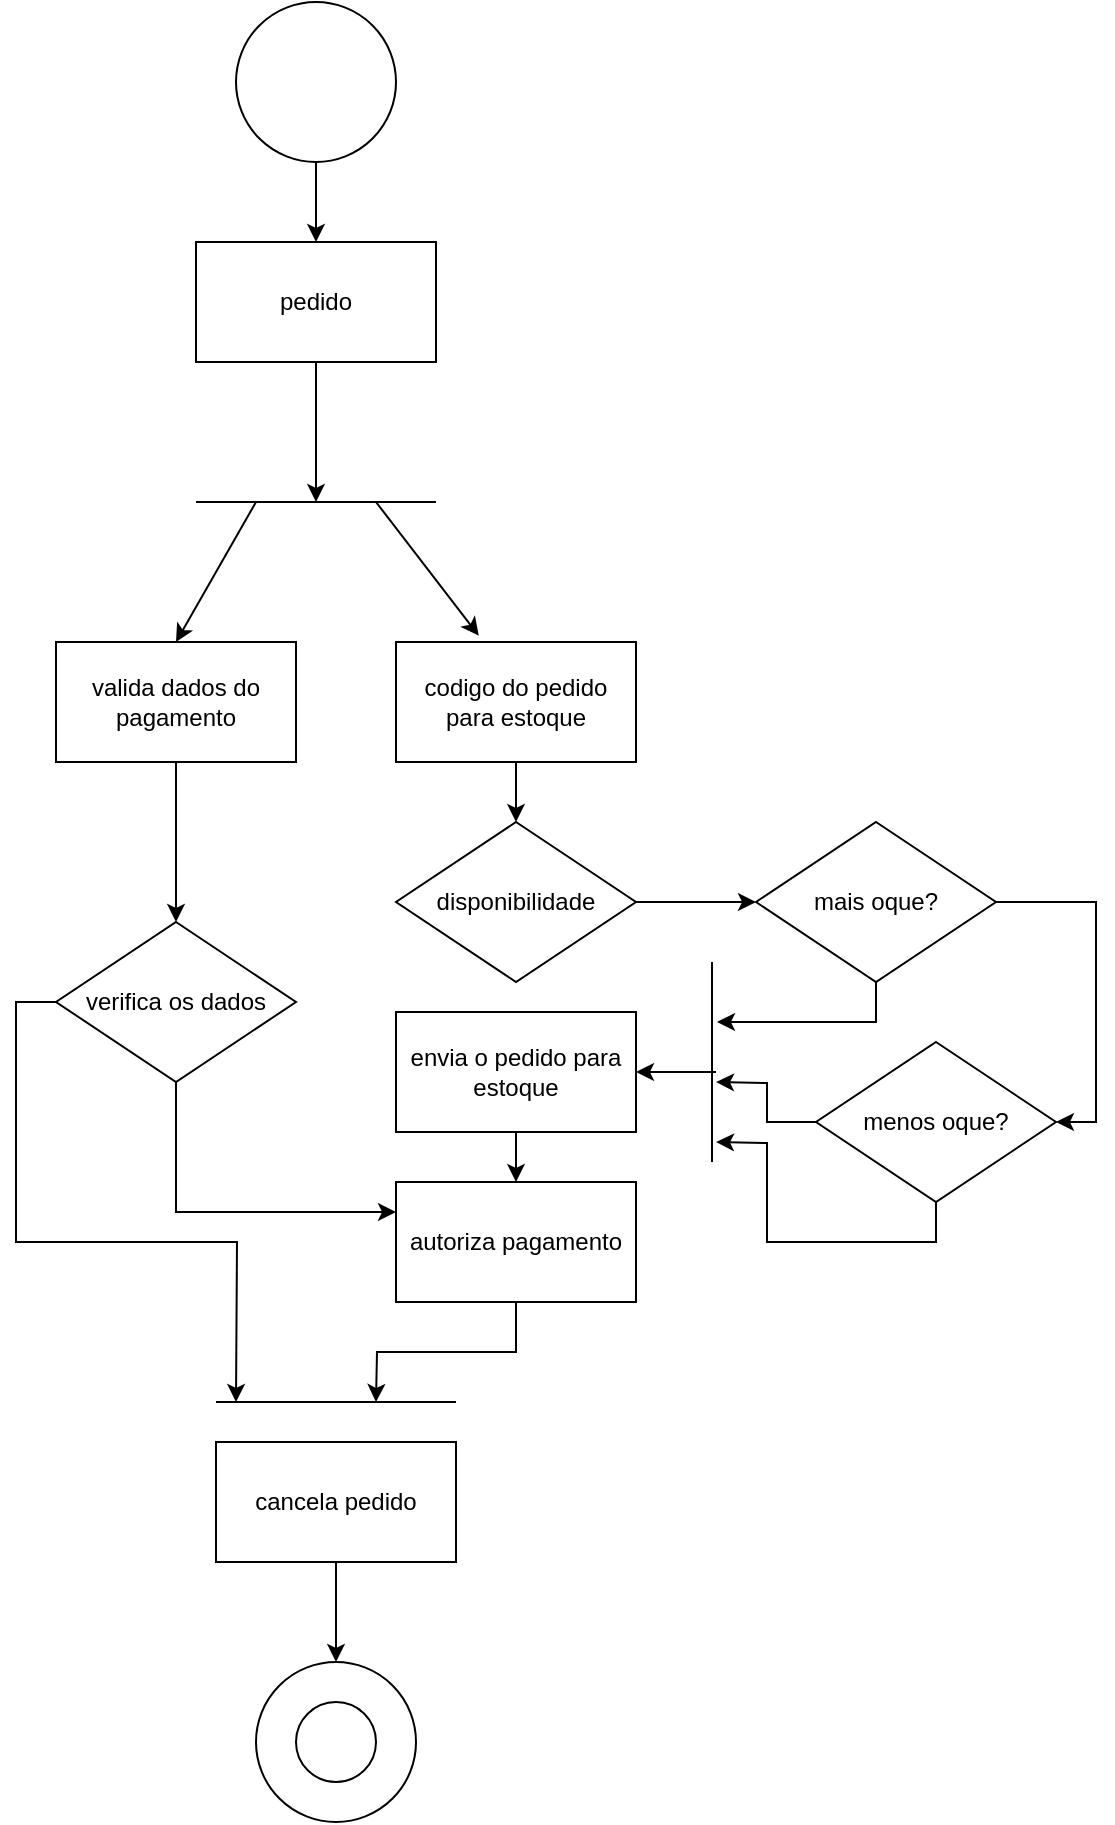 <mxfile version="24.7.17">
  <diagram name="Página-1" id="ywBkMGvvoEyDj7acsLGO">
    <mxGraphModel dx="1843" dy="956" grid="1" gridSize="10" guides="1" tooltips="1" connect="1" arrows="1" fold="1" page="1" pageScale="1" pageWidth="827" pageHeight="1169" math="0" shadow="0">
      <root>
        <mxCell id="0" />
        <mxCell id="1" parent="0" />
        <mxCell id="NDhD12DlJkeOxMh0oC0m-9" style="edgeStyle=orthogonalEdgeStyle;rounded=0;orthogonalLoop=1;jettySize=auto;html=1;entryX=0.5;entryY=0;entryDx=0;entryDy=0;" edge="1" parent="1" source="NDhD12DlJkeOxMh0oC0m-1" target="NDhD12DlJkeOxMh0oC0m-3">
          <mxGeometry relative="1" as="geometry" />
        </mxCell>
        <mxCell id="NDhD12DlJkeOxMh0oC0m-1" value="" style="ellipse;whiteSpace=wrap;html=1;aspect=fixed;" vertex="1" parent="1">
          <mxGeometry x="240" y="20" width="80" height="80" as="geometry" />
        </mxCell>
        <mxCell id="NDhD12DlJkeOxMh0oC0m-10" style="edgeStyle=orthogonalEdgeStyle;rounded=0;orthogonalLoop=1;jettySize=auto;html=1;" edge="1" parent="1" source="NDhD12DlJkeOxMh0oC0m-3">
          <mxGeometry relative="1" as="geometry">
            <mxPoint x="280" y="270" as="targetPoint" />
          </mxGeometry>
        </mxCell>
        <mxCell id="NDhD12DlJkeOxMh0oC0m-3" value="pedido" style="rounded=0;whiteSpace=wrap;html=1;" vertex="1" parent="1">
          <mxGeometry x="220" y="140" width="120" height="60" as="geometry" />
        </mxCell>
        <mxCell id="NDhD12DlJkeOxMh0oC0m-4" value="" style="endArrow=none;html=1;rounded=0;" edge="1" parent="1">
          <mxGeometry width="50" height="50" relative="1" as="geometry">
            <mxPoint x="220" y="270" as="sourcePoint" />
            <mxPoint x="340" y="270" as="targetPoint" />
          </mxGeometry>
        </mxCell>
        <mxCell id="NDhD12DlJkeOxMh0oC0m-15" style="edgeStyle=orthogonalEdgeStyle;rounded=0;orthogonalLoop=1;jettySize=auto;html=1;entryX=0.5;entryY=0;entryDx=0;entryDy=0;" edge="1" parent="1" source="NDhD12DlJkeOxMh0oC0m-5" target="NDhD12DlJkeOxMh0oC0m-7">
          <mxGeometry relative="1" as="geometry" />
        </mxCell>
        <mxCell id="NDhD12DlJkeOxMh0oC0m-5" value="valida dados do pagamento" style="rounded=0;whiteSpace=wrap;html=1;" vertex="1" parent="1">
          <mxGeometry x="150" y="340" width="120" height="60" as="geometry" />
        </mxCell>
        <mxCell id="NDhD12DlJkeOxMh0oC0m-16" style="edgeStyle=orthogonalEdgeStyle;rounded=0;orthogonalLoop=1;jettySize=auto;html=1;exitX=0.5;exitY=1;exitDx=0;exitDy=0;entryX=0.5;entryY=0;entryDx=0;entryDy=0;" edge="1" parent="1" source="NDhD12DlJkeOxMh0oC0m-6" target="NDhD12DlJkeOxMh0oC0m-8">
          <mxGeometry relative="1" as="geometry" />
        </mxCell>
        <mxCell id="NDhD12DlJkeOxMh0oC0m-6" value="codigo do pedido para estoque" style="rounded=0;whiteSpace=wrap;html=1;" vertex="1" parent="1">
          <mxGeometry x="320" y="340" width="120" height="60" as="geometry" />
        </mxCell>
        <mxCell id="NDhD12DlJkeOxMh0oC0m-23" style="edgeStyle=orthogonalEdgeStyle;rounded=0;orthogonalLoop=1;jettySize=auto;html=1;exitX=0;exitY=0.5;exitDx=0;exitDy=0;" edge="1" parent="1" source="NDhD12DlJkeOxMh0oC0m-7">
          <mxGeometry relative="1" as="geometry">
            <mxPoint x="240" y="720" as="targetPoint" />
          </mxGeometry>
        </mxCell>
        <mxCell id="NDhD12DlJkeOxMh0oC0m-26" style="edgeStyle=orthogonalEdgeStyle;rounded=0;orthogonalLoop=1;jettySize=auto;html=1;exitX=0.5;exitY=1;exitDx=0;exitDy=0;entryX=0;entryY=0.25;entryDx=0;entryDy=0;" edge="1" parent="1" source="NDhD12DlJkeOxMh0oC0m-7" target="NDhD12DlJkeOxMh0oC0m-24">
          <mxGeometry relative="1" as="geometry" />
        </mxCell>
        <mxCell id="NDhD12DlJkeOxMh0oC0m-7" value="verifica os dados" style="rhombus;whiteSpace=wrap;html=1;" vertex="1" parent="1">
          <mxGeometry x="150" y="480" width="120" height="80" as="geometry" />
        </mxCell>
        <mxCell id="NDhD12DlJkeOxMh0oC0m-32" value="" style="edgeStyle=orthogonalEdgeStyle;rounded=0;orthogonalLoop=1;jettySize=auto;html=1;" edge="1" parent="1" source="NDhD12DlJkeOxMh0oC0m-8" target="NDhD12DlJkeOxMh0oC0m-27">
          <mxGeometry relative="1" as="geometry" />
        </mxCell>
        <mxCell id="NDhD12DlJkeOxMh0oC0m-8" value="disponibilidade" style="rhombus;whiteSpace=wrap;html=1;" vertex="1" parent="1">
          <mxGeometry x="320" y="430" width="120" height="80" as="geometry" />
        </mxCell>
        <mxCell id="NDhD12DlJkeOxMh0oC0m-12" value="" style="endArrow=classic;html=1;rounded=0;entryX=0.5;entryY=0;entryDx=0;entryDy=0;" edge="1" parent="1" target="NDhD12DlJkeOxMh0oC0m-5">
          <mxGeometry width="50" height="50" relative="1" as="geometry">
            <mxPoint x="250" y="270" as="sourcePoint" />
            <mxPoint x="390" y="270" as="targetPoint" />
          </mxGeometry>
        </mxCell>
        <mxCell id="NDhD12DlJkeOxMh0oC0m-14" value="" style="endArrow=classic;html=1;rounded=0;entryX=0.345;entryY=-0.053;entryDx=0;entryDy=0;entryPerimeter=0;" edge="1" parent="1" target="NDhD12DlJkeOxMh0oC0m-6">
          <mxGeometry width="50" height="50" relative="1" as="geometry">
            <mxPoint x="310" y="270" as="sourcePoint" />
            <mxPoint x="220" y="350" as="targetPoint" />
          </mxGeometry>
        </mxCell>
        <mxCell id="NDhD12DlJkeOxMh0oC0m-17" value="" style="endArrow=none;html=1;rounded=0;" edge="1" parent="1">
          <mxGeometry width="50" height="50" relative="1" as="geometry">
            <mxPoint x="230" y="720" as="sourcePoint" />
            <mxPoint x="350" y="720" as="targetPoint" />
          </mxGeometry>
        </mxCell>
        <mxCell id="NDhD12DlJkeOxMh0oC0m-21" style="edgeStyle=orthogonalEdgeStyle;rounded=0;orthogonalLoop=1;jettySize=auto;html=1;entryX=0.5;entryY=0;entryDx=0;entryDy=0;" edge="1" parent="1" source="NDhD12DlJkeOxMh0oC0m-18" target="NDhD12DlJkeOxMh0oC0m-19">
          <mxGeometry relative="1" as="geometry" />
        </mxCell>
        <mxCell id="NDhD12DlJkeOxMh0oC0m-18" value="cancela pedido" style="rounded=0;whiteSpace=wrap;html=1;" vertex="1" parent="1">
          <mxGeometry x="230" y="740" width="120" height="60" as="geometry" />
        </mxCell>
        <mxCell id="NDhD12DlJkeOxMh0oC0m-19" value="" style="ellipse;whiteSpace=wrap;html=1;aspect=fixed;" vertex="1" parent="1">
          <mxGeometry x="250" y="850" width="80" height="80" as="geometry" />
        </mxCell>
        <mxCell id="NDhD12DlJkeOxMh0oC0m-20" value="" style="ellipse;whiteSpace=wrap;html=1;aspect=fixed;" vertex="1" parent="1">
          <mxGeometry x="270" y="870" width="40" height="40" as="geometry" />
        </mxCell>
        <mxCell id="NDhD12DlJkeOxMh0oC0m-25" style="edgeStyle=orthogonalEdgeStyle;rounded=0;orthogonalLoop=1;jettySize=auto;html=1;exitX=0.5;exitY=1;exitDx=0;exitDy=0;" edge="1" parent="1" source="NDhD12DlJkeOxMh0oC0m-24">
          <mxGeometry relative="1" as="geometry">
            <mxPoint x="310" y="720" as="targetPoint" />
          </mxGeometry>
        </mxCell>
        <mxCell id="NDhD12DlJkeOxMh0oC0m-24" value="autoriza pagamento" style="rounded=0;whiteSpace=wrap;html=1;" vertex="1" parent="1">
          <mxGeometry x="320" y="610" width="120" height="60" as="geometry" />
        </mxCell>
        <mxCell id="NDhD12DlJkeOxMh0oC0m-35" style="edgeStyle=orthogonalEdgeStyle;rounded=0;orthogonalLoop=1;jettySize=auto;html=1;exitX=0.5;exitY=1;exitDx=0;exitDy=0;" edge="1" parent="1" source="NDhD12DlJkeOxMh0oC0m-27">
          <mxGeometry relative="1" as="geometry">
            <mxPoint x="480" y="530" as="targetPoint" />
          </mxGeometry>
        </mxCell>
        <mxCell id="NDhD12DlJkeOxMh0oC0m-37" style="edgeStyle=orthogonalEdgeStyle;rounded=0;orthogonalLoop=1;jettySize=auto;html=1;exitX=1;exitY=0.5;exitDx=0;exitDy=0;entryX=1;entryY=0.5;entryDx=0;entryDy=0;" edge="1" parent="1" source="NDhD12DlJkeOxMh0oC0m-27" target="NDhD12DlJkeOxMh0oC0m-28">
          <mxGeometry relative="1" as="geometry" />
        </mxCell>
        <mxCell id="NDhD12DlJkeOxMh0oC0m-27" value="mais oque?" style="rhombus;whiteSpace=wrap;html=1;" vertex="1" parent="1">
          <mxGeometry x="500" y="430" width="120" height="80" as="geometry" />
        </mxCell>
        <mxCell id="NDhD12DlJkeOxMh0oC0m-38" style="edgeStyle=orthogonalEdgeStyle;rounded=0;orthogonalLoop=1;jettySize=auto;html=1;exitX=0;exitY=0.5;exitDx=0;exitDy=0;" edge="1" parent="1" source="NDhD12DlJkeOxMh0oC0m-28">
          <mxGeometry relative="1" as="geometry">
            <mxPoint x="480" y="560" as="targetPoint" />
          </mxGeometry>
        </mxCell>
        <mxCell id="NDhD12DlJkeOxMh0oC0m-39" style="edgeStyle=orthogonalEdgeStyle;rounded=0;orthogonalLoop=1;jettySize=auto;html=1;exitX=0.5;exitY=1;exitDx=0;exitDy=0;" edge="1" parent="1" source="NDhD12DlJkeOxMh0oC0m-28">
          <mxGeometry relative="1" as="geometry">
            <mxPoint x="480" y="590" as="targetPoint" />
          </mxGeometry>
        </mxCell>
        <mxCell id="NDhD12DlJkeOxMh0oC0m-28" value="menos oque?" style="rhombus;whiteSpace=wrap;html=1;" vertex="1" parent="1">
          <mxGeometry x="530" y="540" width="120" height="80" as="geometry" />
        </mxCell>
        <mxCell id="NDhD12DlJkeOxMh0oC0m-31" value="" style="endArrow=none;html=1;rounded=0;" edge="1" parent="1">
          <mxGeometry width="50" height="50" relative="1" as="geometry">
            <mxPoint x="478" y="600" as="sourcePoint" />
            <mxPoint x="478" y="500" as="targetPoint" />
          </mxGeometry>
        </mxCell>
        <mxCell id="NDhD12DlJkeOxMh0oC0m-42" style="edgeStyle=orthogonalEdgeStyle;rounded=0;orthogonalLoop=1;jettySize=auto;html=1;entryX=0.5;entryY=0;entryDx=0;entryDy=0;" edge="1" parent="1" source="NDhD12DlJkeOxMh0oC0m-40" target="NDhD12DlJkeOxMh0oC0m-24">
          <mxGeometry relative="1" as="geometry" />
        </mxCell>
        <mxCell id="NDhD12DlJkeOxMh0oC0m-40" value="envia o pedido para estoque" style="rounded=0;whiteSpace=wrap;html=1;" vertex="1" parent="1">
          <mxGeometry x="320" y="525" width="120" height="60" as="geometry" />
        </mxCell>
        <mxCell id="NDhD12DlJkeOxMh0oC0m-41" value="" style="endArrow=classic;html=1;rounded=0;entryX=1;entryY=0.5;entryDx=0;entryDy=0;" edge="1" parent="1" target="NDhD12DlJkeOxMh0oC0m-40">
          <mxGeometry width="50" height="50" relative="1" as="geometry">
            <mxPoint x="480" y="555" as="sourcePoint" />
            <mxPoint x="520" y="320" as="targetPoint" />
          </mxGeometry>
        </mxCell>
      </root>
    </mxGraphModel>
  </diagram>
</mxfile>
